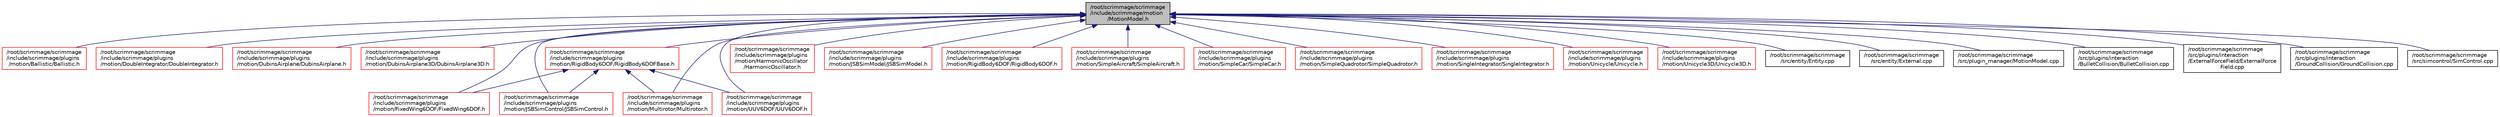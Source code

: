 digraph "/root/scrimmage/scrimmage/include/scrimmage/motion/MotionModel.h"
{
 // LATEX_PDF_SIZE
  edge [fontname="Helvetica",fontsize="10",labelfontname="Helvetica",labelfontsize="10"];
  node [fontname="Helvetica",fontsize="10",shape=record];
  Node1 [label="/root/scrimmage/scrimmage\l/include/scrimmage/motion\l/MotionModel.h",height=0.2,width=0.4,color="black", fillcolor="grey75", style="filled", fontcolor="black",tooltip="Brief file description."];
  Node1 -> Node2 [dir="back",color="midnightblue",fontsize="10",style="solid",fontname="Helvetica"];
  Node2 [label="/root/scrimmage/scrimmage\l/include/scrimmage/plugins\l/motion/Ballistic/Ballistic.h",height=0.2,width=0.4,color="red", fillcolor="white", style="filled",URL="$Ballistic_8h.html",tooltip="Brief file description."];
  Node1 -> Node4 [dir="back",color="midnightblue",fontsize="10",style="solid",fontname="Helvetica"];
  Node4 [label="/root/scrimmage/scrimmage\l/include/scrimmage/plugins\l/motion/DoubleIntegrator/DoubleIntegrator.h",height=0.2,width=0.4,color="red", fillcolor="white", style="filled",URL="$DoubleIntegrator_8h.html",tooltip="Brief file description."];
  Node1 -> Node10 [dir="back",color="midnightblue",fontsize="10",style="solid",fontname="Helvetica"];
  Node10 [label="/root/scrimmage/scrimmage\l/include/scrimmage/plugins\l/motion/DubinsAirplane/DubinsAirplane.h",height=0.2,width=0.4,color="red", fillcolor="white", style="filled",URL="$DubinsAirplane_8h.html",tooltip="Brief file description."];
  Node1 -> Node12 [dir="back",color="midnightblue",fontsize="10",style="solid",fontname="Helvetica"];
  Node12 [label="/root/scrimmage/scrimmage\l/include/scrimmage/plugins\l/motion/DubinsAirplane3D/DubinsAirplane3D.h",height=0.2,width=0.4,color="red", fillcolor="white", style="filled",URL="$DubinsAirplane3D_8h.html",tooltip="Brief file description."];
  Node1 -> Node14 [dir="back",color="midnightblue",fontsize="10",style="solid",fontname="Helvetica"];
  Node14 [label="/root/scrimmage/scrimmage\l/include/scrimmage/plugins\l/motion/FixedWing6DOF/FixedWing6DOF.h",height=0.2,width=0.4,color="red", fillcolor="white", style="filled",URL="$FixedWing6DOF_8h.html",tooltip="Brief file description."];
  Node1 -> Node19 [dir="back",color="midnightblue",fontsize="10",style="solid",fontname="Helvetica"];
  Node19 [label="/root/scrimmage/scrimmage\l/include/scrimmage/plugins\l/motion/HarmonicOscillator\l/HarmonicOscillator.h",height=0.2,width=0.4,color="red", fillcolor="white", style="filled",URL="$HarmonicOscillator_8h.html",tooltip="Brief file description."];
  Node1 -> Node21 [dir="back",color="midnightblue",fontsize="10",style="solid",fontname="Helvetica"];
  Node21 [label="/root/scrimmage/scrimmage\l/include/scrimmage/plugins\l/motion/JSBSimControl/JSBSimControl.h",height=0.2,width=0.4,color="red", fillcolor="white", style="filled",URL="$JSBSimControl_8h.html",tooltip="Brief file description."];
  Node1 -> Node23 [dir="back",color="midnightblue",fontsize="10",style="solid",fontname="Helvetica"];
  Node23 [label="/root/scrimmage/scrimmage\l/include/scrimmage/plugins\l/motion/JSBSimModel/JSBSimModel.h",height=0.2,width=0.4,color="red", fillcolor="white", style="filled",URL="$JSBSimModel_8h.html",tooltip="Brief file description."];
  Node1 -> Node25 [dir="back",color="midnightblue",fontsize="10",style="solid",fontname="Helvetica"];
  Node25 [label="/root/scrimmage/scrimmage\l/include/scrimmage/plugins\l/motion/Multirotor/Multirotor.h",height=0.2,width=0.4,color="red", fillcolor="white", style="filled",URL="$Multirotor_8h.html",tooltip="Brief file description."];
  Node1 -> Node31 [dir="back",color="midnightblue",fontsize="10",style="solid",fontname="Helvetica"];
  Node31 [label="/root/scrimmage/scrimmage\l/include/scrimmage/plugins\l/motion/RigidBody6DOF/RigidBody6DOF.h",height=0.2,width=0.4,color="red", fillcolor="white", style="filled",URL="$RigidBody6DOF_8h.html",tooltip="Brief file description."];
  Node1 -> Node37 [dir="back",color="midnightblue",fontsize="10",style="solid",fontname="Helvetica"];
  Node37 [label="/root/scrimmage/scrimmage\l/include/scrimmage/plugins\l/motion/RigidBody6DOF/RigidBody6DOFBase.h",height=0.2,width=0.4,color="red", fillcolor="white", style="filled",URL="$RigidBody6DOFBase_8h.html",tooltip="Brief file description."];
  Node37 -> Node14 [dir="back",color="midnightblue",fontsize="10",style="solid",fontname="Helvetica"];
  Node37 -> Node21 [dir="back",color="midnightblue",fontsize="10",style="solid",fontname="Helvetica"];
  Node37 -> Node25 [dir="back",color="midnightblue",fontsize="10",style="solid",fontname="Helvetica"];
  Node37 -> Node38 [dir="back",color="midnightblue",fontsize="10",style="solid",fontname="Helvetica"];
  Node38 [label="/root/scrimmage/scrimmage\l/include/scrimmage/plugins\l/motion/UUV6DOF/UUV6DOF.h",height=0.2,width=0.4,color="red", fillcolor="white", style="filled",URL="$UUV6DOF_8h.html",tooltip="Brief file description."];
  Node1 -> Node41 [dir="back",color="midnightblue",fontsize="10",style="solid",fontname="Helvetica"];
  Node41 [label="/root/scrimmage/scrimmage\l/include/scrimmage/plugins\l/motion/SimpleAircraft/SimpleAircraft.h",height=0.2,width=0.4,color="red", fillcolor="white", style="filled",URL="$SimpleAircraft_8h.html",tooltip="Brief file description."];
  Node1 -> Node43 [dir="back",color="midnightblue",fontsize="10",style="solid",fontname="Helvetica"];
  Node43 [label="/root/scrimmage/scrimmage\l/include/scrimmage/plugins\l/motion/SimpleCar/SimpleCar.h",height=0.2,width=0.4,color="red", fillcolor="white", style="filled",URL="$SimpleCar_8h.html",tooltip="Brief file description."];
  Node1 -> Node45 [dir="back",color="midnightblue",fontsize="10",style="solid",fontname="Helvetica"];
  Node45 [label="/root/scrimmage/scrimmage\l/include/scrimmage/plugins\l/motion/SimpleQuadrotor/SimpleQuadrotor.h",height=0.2,width=0.4,color="red", fillcolor="white", style="filled",URL="$SimpleQuadrotor_8h.html",tooltip="Brief file description."];
  Node1 -> Node49 [dir="back",color="midnightblue",fontsize="10",style="solid",fontname="Helvetica"];
  Node49 [label="/root/scrimmage/scrimmage\l/include/scrimmage/plugins\l/motion/SingleIntegrator/SingleIntegrator.h",height=0.2,width=0.4,color="red", fillcolor="white", style="filled",URL="$SingleIntegrator_8h.html",tooltip="Brief file description."];
  Node1 -> Node51 [dir="back",color="midnightblue",fontsize="10",style="solid",fontname="Helvetica"];
  Node51 [label="/root/scrimmage/scrimmage\l/include/scrimmage/plugins\l/motion/Unicycle/Unicycle.h",height=0.2,width=0.4,color="red", fillcolor="white", style="filled",URL="$Unicycle_8h.html",tooltip="Brief file description."];
  Node1 -> Node53 [dir="back",color="midnightblue",fontsize="10",style="solid",fontname="Helvetica"];
  Node53 [label="/root/scrimmage/scrimmage\l/include/scrimmage/plugins\l/motion/Unicycle3D/Unicycle3D.h",height=0.2,width=0.4,color="red", fillcolor="white", style="filled",URL="$Unicycle3D_8h.html",tooltip="Brief file description."];
  Node1 -> Node38 [dir="back",color="midnightblue",fontsize="10",style="solid",fontname="Helvetica"];
  Node1 -> Node55 [dir="back",color="midnightblue",fontsize="10",style="solid",fontname="Helvetica"];
  Node55 [label="/root/scrimmage/scrimmage\l/src/entity/Entity.cpp",height=0.2,width=0.4,color="black", fillcolor="white", style="filled",URL="$Entity_8cpp.html",tooltip="Brief file description."];
  Node1 -> Node56 [dir="back",color="midnightblue",fontsize="10",style="solid",fontname="Helvetica"];
  Node56 [label="/root/scrimmage/scrimmage\l/src/entity/External.cpp",height=0.2,width=0.4,color="black", fillcolor="white", style="filled",URL="$External_8cpp.html",tooltip="Brief file description."];
  Node1 -> Node57 [dir="back",color="midnightblue",fontsize="10",style="solid",fontname="Helvetica"];
  Node57 [label="/root/scrimmage/scrimmage\l/src/plugin_manager/MotionModel.cpp",height=0.2,width=0.4,color="black", fillcolor="white", style="filled",URL="$MotionModel_8cpp.html",tooltip="Brief file description."];
  Node1 -> Node58 [dir="back",color="midnightblue",fontsize="10",style="solid",fontname="Helvetica"];
  Node58 [label="/root/scrimmage/scrimmage\l/src/plugins/interaction\l/BulletCollision/BulletCollision.cpp",height=0.2,width=0.4,color="black", fillcolor="white", style="filled",URL="$BulletCollision_8cpp.html",tooltip="Brief file description."];
  Node1 -> Node59 [dir="back",color="midnightblue",fontsize="10",style="solid",fontname="Helvetica"];
  Node59 [label="/root/scrimmage/scrimmage\l/src/plugins/interaction\l/ExternalForceField/ExternalForce\lField.cpp",height=0.2,width=0.4,color="black", fillcolor="white", style="filled",URL="$ExternalForceField_8cpp.html",tooltip="Brief file description."];
  Node1 -> Node60 [dir="back",color="midnightblue",fontsize="10",style="solid",fontname="Helvetica"];
  Node60 [label="/root/scrimmage/scrimmage\l/src/plugins/interaction\l/GroundCollision/GroundCollision.cpp",height=0.2,width=0.4,color="black", fillcolor="white", style="filled",URL="$GroundCollision_8cpp.html",tooltip="Brief file description."];
  Node1 -> Node61 [dir="back",color="midnightblue",fontsize="10",style="solid",fontname="Helvetica"];
  Node61 [label="/root/scrimmage/scrimmage\l/src/simcontrol/SimControl.cpp",height=0.2,width=0.4,color="black", fillcolor="white", style="filled",URL="$SimControl_8cpp.html",tooltip="Brief file description."];
}

